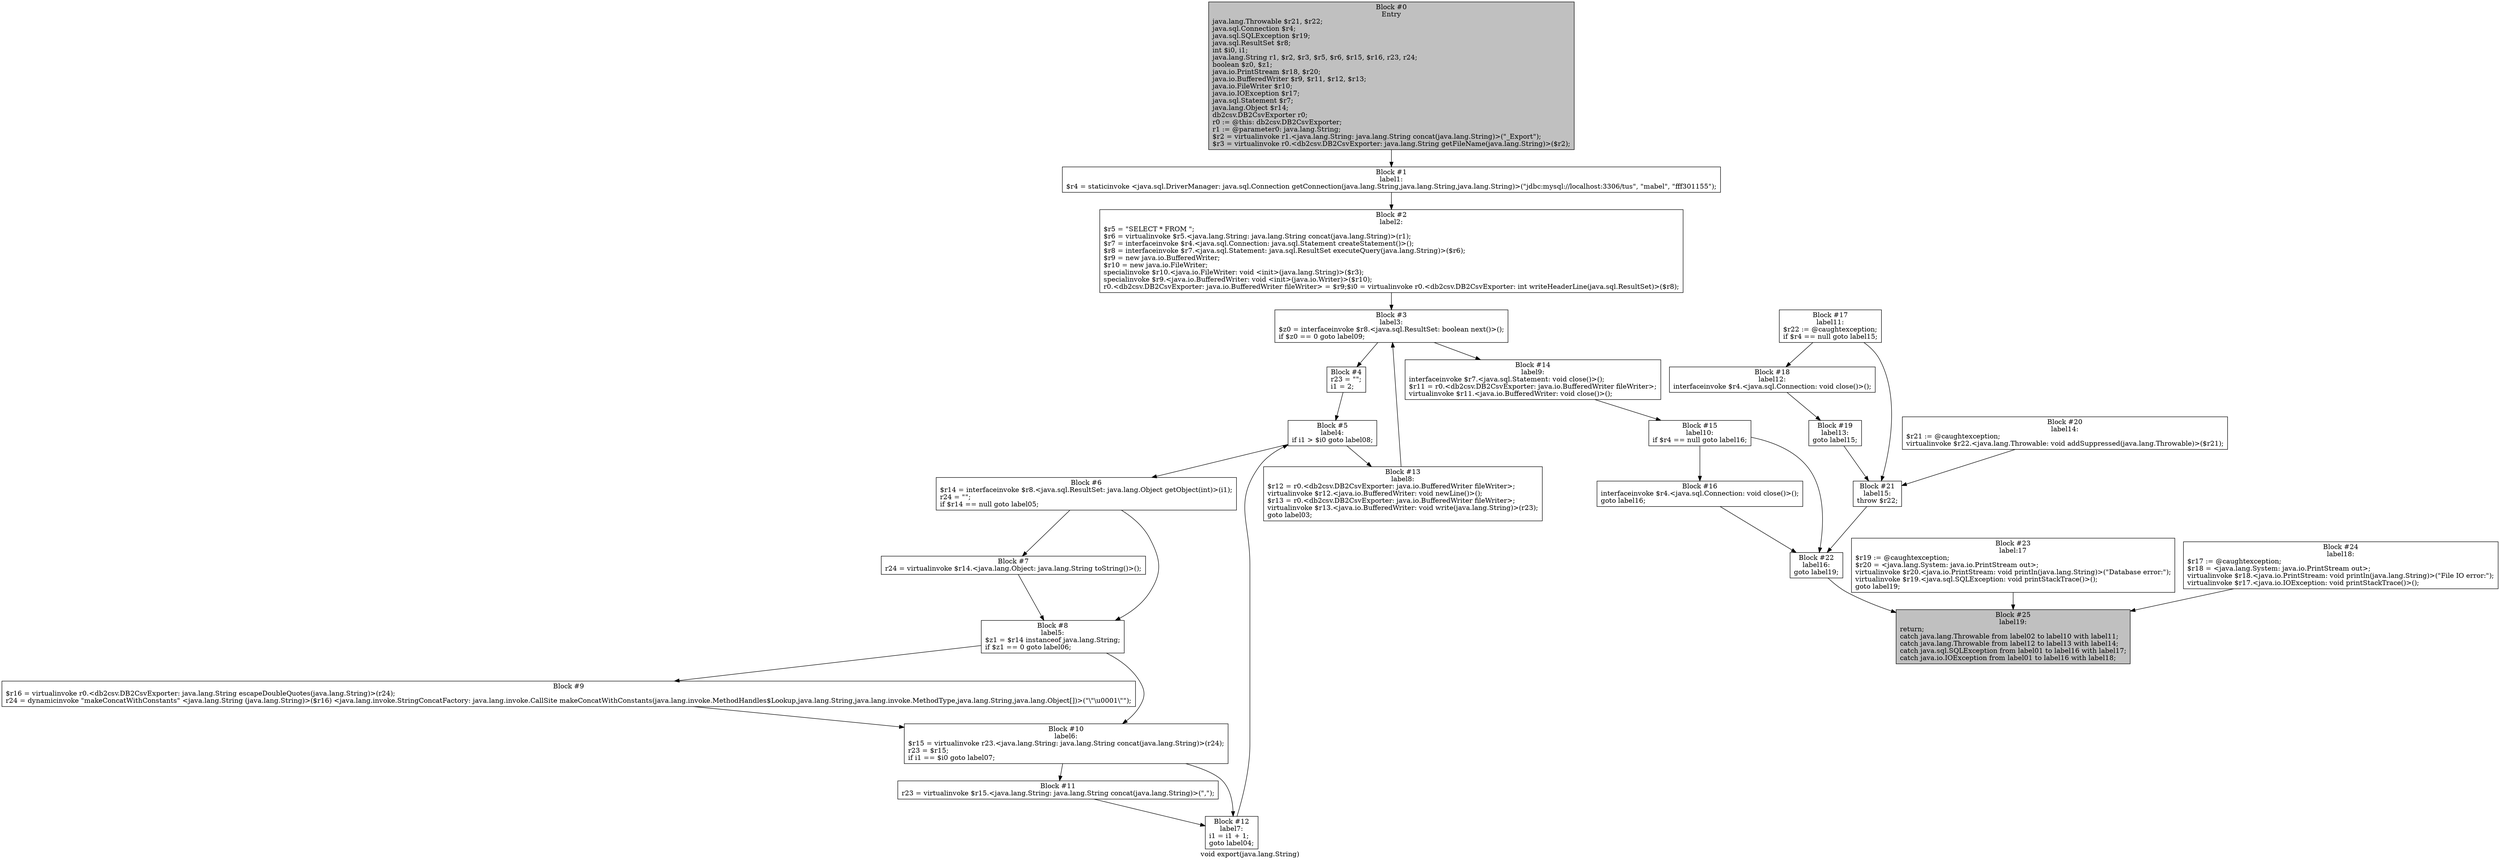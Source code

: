 digraph "void export(java.lang.String)"{
    label="void export(java.lang.String)";
    node [shape=box];

    "0" [style=filled,fillcolor=gray,label="Block #0\nEntry\njava.lang.Throwable $r21, $r22;\ljava.sql.Connection $r4;\ljava.sql.SQLException $r19;\ljava.sql.ResultSet $r8;\lint $i0, i1;\ljava.lang.String r1, $r2, $r3, $r5, $r6, $r15, $r16, r23, r24;\lboolean $z0, $z1;\ljava.io.PrintStream $r18, $r20;\ljava.io.BufferedWriter $r9, $r11, $r12, $r13;\ljava.io.FileWriter $r10;\ljava.io.IOException $r17;\ljava.sql.Statement $r7;\ljava.lang.Object $r14;\ldb2csv.DB2CsvExporter r0;\lr0 := @this: db2csv.DB2CsvExporter;\lr1 := @parameter0: java.lang.String;\l$r2 = virtualinvoke r1.<java.lang.String: java.lang.String concat(java.lang.String)>(\"_Export\");\l$r3 = virtualinvoke r0.<db2csv.DB2CsvExporter: java.lang.String getFileName(java.lang.String)>($r2);\l",];
    
    "0"->"1";
    "1"->"2";
    "2"->"3";
    "3"->"4";
    "3"->"14";
    
    "1" [label="Block #1\nlabel1:\n$r4 = staticinvoke <java.sql.DriverManager: java.sql.Connection getConnection(java.lang.String,java.lang.String,java.lang.String)>(\"jdbc:mysql://localhost:3306/tus\", \"mabel\", \"fff301155\");\l",];

    "2" [label="Block #2\nlabel2:\n$r5 = \"SELECT * FROM \";\l$r6 = virtualinvoke $r5.<java.lang.String: java.lang.String concat(java.lang.String)>(r1);\l$r7 = interfaceinvoke $r4.<java.sql.Connection: java.sql.Statement createStatement()>();\l$r8 = interfaceinvoke $r7.<java.sql.Statement: java.sql.ResultSet executeQuery(java.lang.String)>($r6);\l$r9 = new java.io.BufferedWriter;\l$r10 = new java.io.FileWriter;\lspecialinvoke $r10.<java.io.FileWriter: void <init>(java.lang.String)>($r3);\lspecialinvoke $r9.<java.io.BufferedWriter: void <init>(java.io.Writer)>($r10);\lr0.<db2csv.DB2CsvExporter: java.io.BufferedWriter fileWriter> = $r9;$i0 = virtualinvoke r0.<db2csv.DB2CsvExporter: int writeHeaderLine(java.sql.ResultSet)>($r8);\l",];

    "3" [label="Block #3\nlabel3:\n$z0 = interfaceinvoke $r8.<java.sql.ResultSet: boolean next()>();\lif $z0 == 0 goto label09;\l",];

    "4" [label="Block #4\nr23 = \"\";\li1 = 2;\l",];

    "4"->"5";
    "5"->"6";
    "5"->"13";

    "6"->"7";
    "6"->"8";
    
    "5" [label="Block #5\nlabel4:\nif i1 > $i0 goto label08;\l",];
    
    "6" [label="Block #6\n$r14 = interfaceinvoke $r8.<java.sql.ResultSet: java.lang.Object getObject(int)>(i1);\lr24 = \"\";\lif $r14 == null goto label05;\l",];
    
    "7" [label="Block #7\nr24 = virtualinvoke $r14.<java.lang.Object: java.lang.String toString()>();\l",];

    "7"->"8";
    "8"->"9";
    "8"->"10";


    "8" [label="Block #8\nlabel5:\n$z1 = $r14 instanceof java.lang.String;\lif $z1 == 0 goto label06;\l",];
    
    "9" [label="Block #9\n$r16 = virtualinvoke r0.<db2csv.DB2CsvExporter: java.lang.String escapeDoubleQuotes(java.lang.String)>(r24);\lr24 = dynamicinvoke \"makeConcatWithConstants\" <java.lang.String (java.lang.String)>($r16) <java.lang.invoke.StringConcatFactory: java.lang.invoke.CallSite makeConcatWithConstants(java.lang.invoke.MethodHandles$Lookup,java.lang.String,java.lang.invoke.MethodType,java.lang.String,java.lang.Object[])>(\"\\\"\\u0001\\\"\");\l",];
    
    "9"->"10";

    "10" [label="Block #10\nlabel6:\n$r15 = virtualinvoke r23.<java.lang.String: java.lang.String concat(java.lang.String)>(r24);\lr23 = $r15;\lif i1 == $i0 goto label07;\l",];
    
    "10"->"11";
    "10"->"12";

    "11" [label="Block #11\nr23 = virtualinvoke $r15.<java.lang.String: java.lang.String concat(java.lang.String)>(\",\");\l",];

    "11"->"12";
    
    "12" [label="Block #12\nlabel7:\ni1 = i1 + 1;\lgoto label04;\l",];

    "12"->"5";
    
    "13" [label="Block #13\nlabel8:\n$r12 = r0.<db2csv.DB2CsvExporter: java.io.BufferedWriter fileWriter>;\lvirtualinvoke $r12.<java.io.BufferedWriter: void newLine()>();\l$r13 = r0.<db2csv.DB2CsvExporter: java.io.BufferedWriter fileWriter>;\lvirtualinvoke $r13.<java.io.BufferedWriter: void write(java.lang.String)>(r23);\lgoto label03;\l",];

    "13"->"3";
    
    "14" [label="Block #14\nlabel9:\ninterfaceinvoke $r7.<java.sql.Statement: void close()>();\l$r11 = r0.<db2csv.DB2CsvExporter: java.io.BufferedWriter fileWriter>;\lvirtualinvoke $r11.<java.io.BufferedWriter: void close()>();\l",];

    "14"->"15";
    
    "15" [label="Block #15\nlabel10:\nif $r4 == null goto label16;\l",];

    "15"->"16";
    "15"->"22";
    
    "16" [label="Block #16\ninterfaceinvoke $r4.<java.sql.Connection: void close()>();\lgoto label16;\l",];

    "16"->"22";
    
    "17" [label="Block #17\nlabel11:\n$r22 := @caughtexception;\lif $r4 == null goto label15;\l",];

    "17"->"18";
    "17"->"21";
    
    "18" [label="Block #18\nlabel12:\ninterfaceinvoke $r4.<java.sql.Connection: void close()>();\l",];

    "18"->"19";
    
    "19" [label="Block #19\nlabel13:\ngoto label15;\l",];

    "19"->"21";
    
    "20" [label="Block #20\nlabel14:\n$r21 := @caughtexception;\lvirtualinvoke $r22.<java.lang.Throwable: void addSuppressed(java.lang.Throwable)>($r21);\l",];

    "20"->"21";
    
    "21" [label="Block #21\nlabel15:\nthrow $r22;\l",];

    "21"->"22";
    
    "22" [label="Block #22\nlabel16:\ngoto label19;\l",];

    "22"->"25";
    
    "23" [label="Block #23\nlabel:17\n$r19 := @caughtexception;\l$r20 = <java.lang.System: java.io.PrintStream out>;\lvirtualinvoke $r20.<java.io.PrintStream: void println(java.lang.String)>(\"Database error:\");\lvirtualinvoke $r19.<java.sql.SQLException: void printStackTrace()>();\lgoto label19;\l",];

    "23"->"25";
    
    "24" [label="Block #24\nlabel18:\n$r17 := @caughtexception;\l$r18 = <java.lang.System: java.io.PrintStream out>;\lvirtualinvoke $r18.<java.io.PrintStream: void println(java.lang.String)>(\"File IO error:\");\lvirtualinvoke $r17.<java.io.IOException: void printStackTrace()>();\l",];

    "24"->"25";
    
    "25" [style=filled,fillcolor=gray,label="Block #25\nlabel19:\nreturn;\lcatch java.lang.Throwable from label02 to label10 with label11;\lcatch java.lang.Throwable from label12 to label13 with label14;\lcatch java.sql.SQLException from label01 to label16 with label17;\lcatch java.io.IOException from label01 to label16 with label18;\l",];
    
}